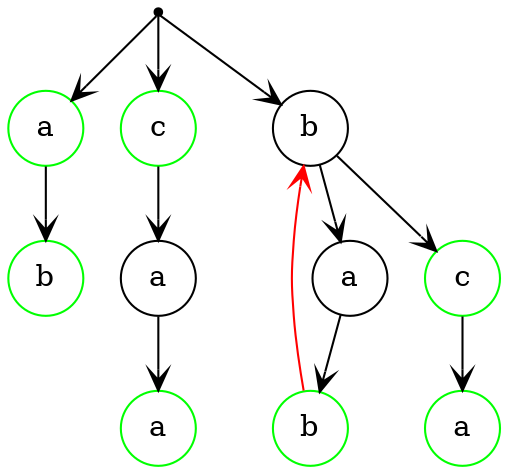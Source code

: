 digraph Trie {
    node [shape=circle];
    edge [arrowhead=vee];

    root [label="", shape=point];
    a2 [label = "a",color = green];
    a3 [label = "a",color = green];
    a4 [label = "a"];
    a5 [label = "a",color = green];
    b2 [label = "b",color = green];
    b3 [label = "b",color = green];
    c [label = "c",color = green];
    c2 [label = "c",color = green];
    root -> a2 -> b2;
    root -> b -> a -> b3;
    b -> c -> a3;
    root -> c2 -> a4 ->a5;
    b3 -> b [color=red];
}